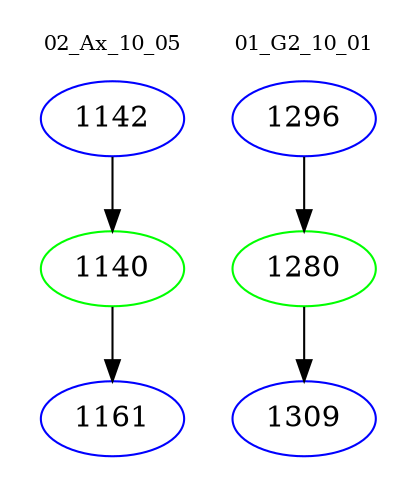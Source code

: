 digraph{
subgraph cluster_0 {
color = white
label = "02_Ax_10_05";
fontsize=10;
T0_1142 [label="1142", color="blue"]
T0_1142 -> T0_1140 [color="black"]
T0_1140 [label="1140", color="green"]
T0_1140 -> T0_1161 [color="black"]
T0_1161 [label="1161", color="blue"]
}
subgraph cluster_1 {
color = white
label = "01_G2_10_01";
fontsize=10;
T1_1296 [label="1296", color="blue"]
T1_1296 -> T1_1280 [color="black"]
T1_1280 [label="1280", color="green"]
T1_1280 -> T1_1309 [color="black"]
T1_1309 [label="1309", color="blue"]
}
}
